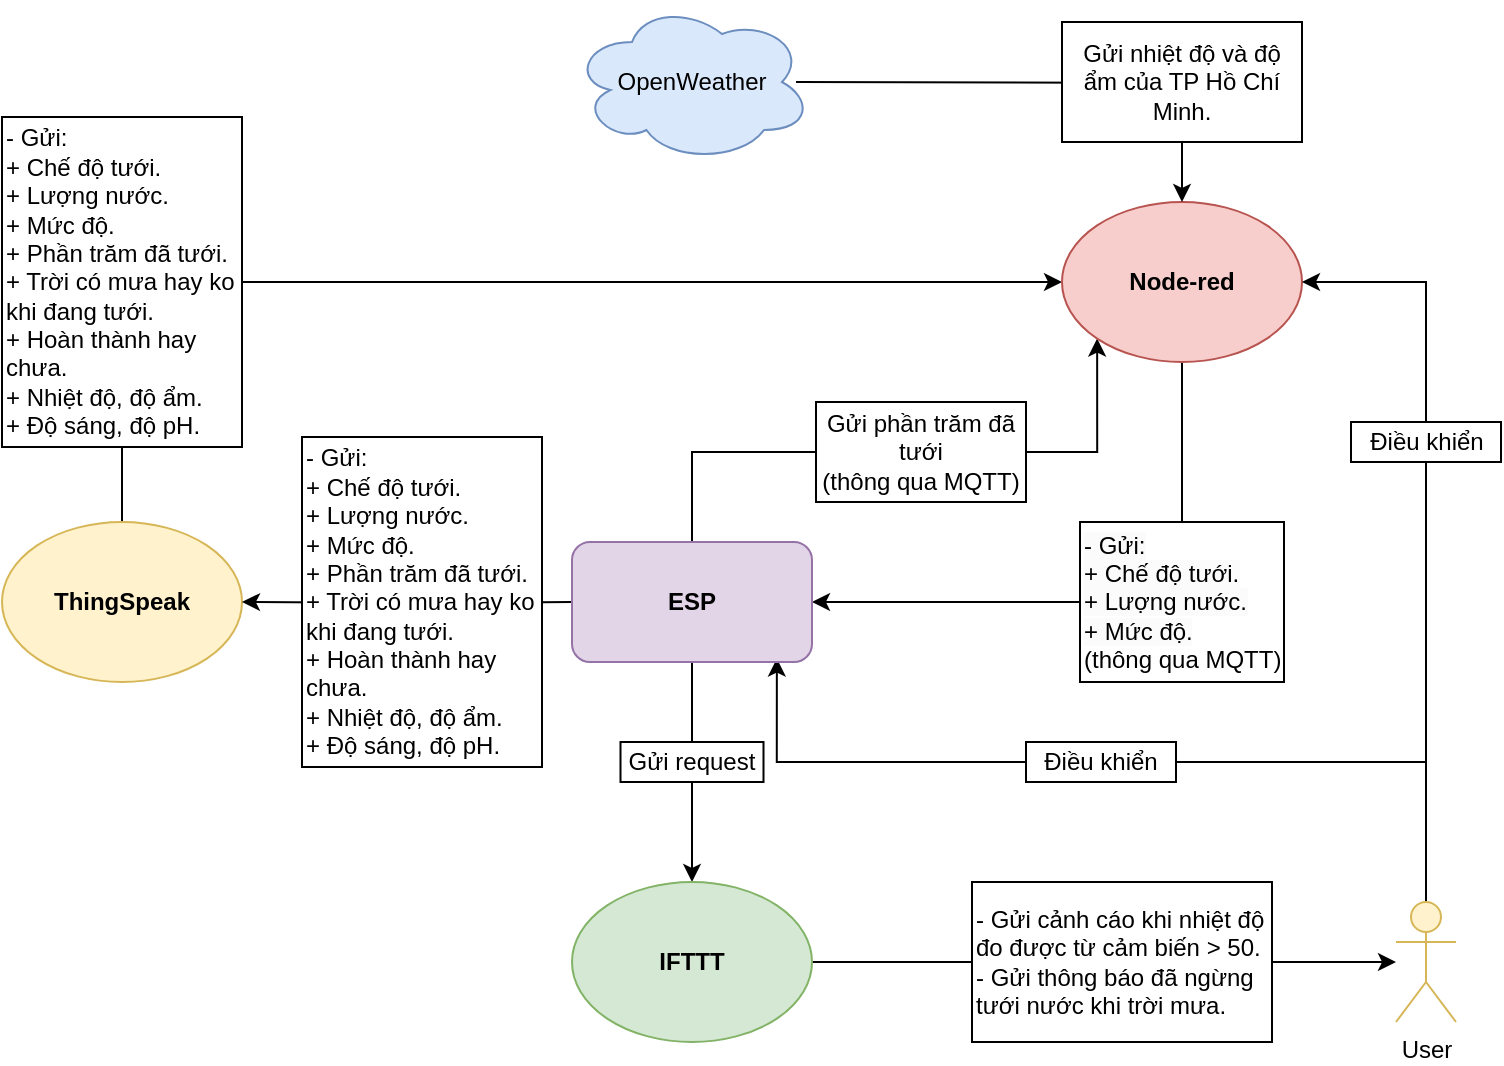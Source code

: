 <mxfile version="20.7.4" type="google"><diagram id="TeL6eDWhi68i4L-58g6g" name="Page-1"><mxGraphModel grid="1" page="1" gridSize="10" guides="1" tooltips="1" connect="1" arrows="1" fold="1" pageScale="1" pageWidth="850" pageHeight="1100" math="0" shadow="0"><root><mxCell id="0"/><mxCell id="1" parent="0"/><mxCell id="RudtHVUUtczuIDo70ziZ-17" style="edgeStyle=orthogonalEdgeStyle;rounded=0;orthogonalLoop=1;jettySize=auto;html=1;entryX=0;entryY=0.5;entryDx=0;entryDy=0;" edge="1" parent="1" source="RudtHVUUtczuIDo70ziZ-2" target="RudtHVUUtczuIDo70ziZ-4"><mxGeometry relative="1" as="geometry"><mxPoint x="93" y="270" as="targetPoint"/><Array as="points"><mxPoint x="93" y="280"/></Array></mxGeometry></mxCell><mxCell id="RudtHVUUtczuIDo70ziZ-2" value="ThingSpeak" style="ellipse;whiteSpace=wrap;html=1;fillColor=#fff2cc;strokeColor=#d6b656;fontStyle=1" vertex="1" parent="1"><mxGeometry x="33" y="400" width="120" height="80" as="geometry"/></mxCell><mxCell id="RudtHVUUtczuIDo70ziZ-16" style="edgeStyle=orthogonalEdgeStyle;rounded=0;orthogonalLoop=1;jettySize=auto;html=1;entryX=1;entryY=0.5;entryDx=0;entryDy=0;" edge="1" parent="1" target="RudtHVUUtczuIDo70ziZ-2"><mxGeometry relative="1" as="geometry"><mxPoint x="318.0" y="440" as="sourcePoint"/></mxGeometry></mxCell><mxCell id="RudtHVUUtczuIDo70ziZ-30" style="edgeStyle=orthogonalEdgeStyle;rounded=0;orthogonalLoop=1;jettySize=auto;html=1;entryX=0.5;entryY=0;entryDx=0;entryDy=0;exitX=0.5;exitY=1;exitDx=0;exitDy=0;" edge="1" parent="1" source="RudtHVUUtczuIDo70ziZ-45" target="RudtHVUUtczuIDo70ziZ-29"><mxGeometry relative="1" as="geometry"><mxPoint x="378.0" y="480" as="sourcePoint"/></mxGeometry></mxCell><mxCell id="RudtHVUUtczuIDo70ziZ-38" style="edgeStyle=orthogonalEdgeStyle;rounded=0;orthogonalLoop=1;jettySize=auto;html=1;exitX=0.5;exitY=0;exitDx=0;exitDy=0;entryX=0;entryY=1;entryDx=0;entryDy=0;" edge="1" parent="1" source="RudtHVUUtczuIDo70ziZ-45" target="RudtHVUUtczuIDo70ziZ-4"><mxGeometry relative="1" as="geometry"><mxPoint x="378.0" y="400" as="sourcePoint"/></mxGeometry></mxCell><mxCell id="RudtHVUUtczuIDo70ziZ-13" style="edgeStyle=orthogonalEdgeStyle;rounded=0;orthogonalLoop=1;jettySize=auto;html=1;exitX=0.5;exitY=1;exitDx=0;exitDy=0;entryX=1;entryY=0.5;entryDx=0;entryDy=0;" edge="1" parent="1" source="RudtHVUUtczuIDo70ziZ-4"><mxGeometry x="-0.839" y="52" relative="1" as="geometry"><mxPoint x="438.0" y="440" as="targetPoint"/><Array as="points"><mxPoint x="623" y="440"/></Array><mxPoint as="offset"/></mxGeometry></mxCell><mxCell id="RudtHVUUtczuIDo70ziZ-4" value="Node-red" style="ellipse;whiteSpace=wrap;html=1;fillColor=#f8cecc;strokeColor=#b85450;fontStyle=1" vertex="1" parent="1"><mxGeometry x="563" y="240" width="120" height="80" as="geometry"/></mxCell><mxCell id="RudtHVUUtczuIDo70ziZ-37" style="edgeStyle=orthogonalEdgeStyle;rounded=0;orthogonalLoop=1;jettySize=auto;html=1;entryX=1;entryY=1;entryDx=0;entryDy=0;" edge="1" parent="1" source="RudtHVUUtczuIDo70ziZ-6"><mxGeometry relative="1" as="geometry"><mxPoint x="420.426" y="468.284" as="targetPoint"/><Array as="points"><mxPoint x="745" y="520"/><mxPoint x="420" y="520"/></Array></mxGeometry></mxCell><mxCell id="RudtHVUUtczuIDo70ziZ-41" style="edgeStyle=orthogonalEdgeStyle;rounded=0;orthogonalLoop=1;jettySize=auto;html=1;entryX=1;entryY=0.5;entryDx=0;entryDy=0;" edge="1" parent="1" source="RudtHVUUtczuIDo70ziZ-6" target="RudtHVUUtczuIDo70ziZ-4"><mxGeometry relative="1" as="geometry"><Array as="points"><mxPoint x="745" y="280"/></Array></mxGeometry></mxCell><mxCell id="RudtHVUUtczuIDo70ziZ-6" value="User" style="shape=umlActor;verticalLabelPosition=bottom;verticalAlign=top;html=1;outlineConnect=0;fillColor=#fff2cc;strokeColor=#d6b656;" vertex="1" parent="1"><mxGeometry x="730" y="590" width="30" height="60" as="geometry"/></mxCell><mxCell id="RudtHVUUtczuIDo70ziZ-14" value="&lt;span style=&quot;color: rgb(0, 0, 0); font-family: Helvetica; font-size: 12px; font-style: normal; font-variant-ligatures: normal; font-variant-caps: normal; font-weight: 400; letter-spacing: normal; orphans: 2; text-align: left; text-indent: 0px; text-transform: none; widows: 2; word-spacing: 0px; -webkit-text-stroke-width: 0px; background-color: rgb(251, 251, 251); text-decoration-thickness: initial; text-decoration-style: initial; text-decoration-color: initial; float: none; display: inline !important;&quot;&gt;- Gửi:&lt;/span&gt;&lt;br style=&quot;border-color: var(--border-color); color: rgb(0, 0, 0); font-family: Helvetica; font-size: 12px; font-style: normal; font-variant-ligatures: normal; font-variant-caps: normal; font-weight: 400; letter-spacing: normal; orphans: 2; text-align: left; text-indent: 0px; text-transform: none; widows: 2; word-spacing: 0px; -webkit-text-stroke-width: 0px; background-color: rgb(251, 251, 251); text-decoration-thickness: initial; text-decoration-style: initial; text-decoration-color: initial;&quot;&gt;&lt;span style=&quot;color: rgb(0, 0, 0); font-family: Helvetica; font-size: 12px; font-style: normal; font-variant-ligatures: normal; font-variant-caps: normal; font-weight: 400; letter-spacing: normal; orphans: 2; text-align: left; text-indent: 0px; text-transform: none; widows: 2; word-spacing: 0px; -webkit-text-stroke-width: 0px; background-color: rgb(251, 251, 251); text-decoration-thickness: initial; text-decoration-style: initial; text-decoration-color: initial; float: none; display: inline !important;&quot;&gt;+ Chế độ tưới.&lt;/span&gt;&lt;br style=&quot;border-color: var(--border-color); color: rgb(0, 0, 0); font-family: Helvetica; font-size: 12px; font-style: normal; font-variant-ligatures: normal; font-variant-caps: normal; font-weight: 400; letter-spacing: normal; orphans: 2; text-align: left; text-indent: 0px; text-transform: none; widows: 2; word-spacing: 0px; -webkit-text-stroke-width: 0px; background-color: rgb(251, 251, 251); text-decoration-thickness: initial; text-decoration-style: initial; text-decoration-color: initial;&quot;&gt;&lt;span style=&quot;color: rgb(0, 0, 0); font-family: Helvetica; font-size: 12px; font-style: normal; font-variant-ligatures: normal; font-variant-caps: normal; font-weight: 400; letter-spacing: normal; orphans: 2; text-align: left; text-indent: 0px; text-transform: none; widows: 2; word-spacing: 0px; -webkit-text-stroke-width: 0px; background-color: rgb(251, 251, 251); text-decoration-thickness: initial; text-decoration-style: initial; text-decoration-color: initial; float: none; display: inline !important;&quot;&gt;+ Lượng nước.&lt;/span&gt;&lt;br style=&quot;border-color: var(--border-color); color: rgb(0, 0, 0); font-family: Helvetica; font-size: 12px; font-style: normal; font-variant-ligatures: normal; font-variant-caps: normal; font-weight: 400; letter-spacing: normal; orphans: 2; text-align: left; text-indent: 0px; text-transform: none; widows: 2; word-spacing: 0px; -webkit-text-stroke-width: 0px; background-color: rgb(251, 251, 251); text-decoration-thickness: initial; text-decoration-style: initial; text-decoration-color: initial;&quot;&gt;&lt;span style=&quot;color: rgb(0, 0, 0); font-family: Helvetica; font-size: 12px; font-style: normal; font-variant-ligatures: normal; font-variant-caps: normal; font-weight: 400; letter-spacing: normal; orphans: 2; text-align: left; text-indent: 0px; text-transform: none; widows: 2; word-spacing: 0px; -webkit-text-stroke-width: 0px; background-color: rgb(251, 251, 251); text-decoration-thickness: initial; text-decoration-style: initial; text-decoration-color: initial; float: none; display: inline !important;&quot;&gt;+ Mức độ.&lt;br&gt;&lt;/span&gt;(thông qua MQTT)" style="rounded=0;whiteSpace=wrap;html=1;align=left;" vertex="1" parent="1"><mxGeometry x="572" y="400" width="102" height="80" as="geometry"/></mxCell><mxCell id="RudtHVUUtczuIDo70ziZ-18" value="- Gửi:&lt;br&gt;+ Chế độ tưới.&lt;br&gt;+ Lượng nước.&lt;br&gt;+ Mức độ.&lt;br&gt;+ Phần trăm đã tưới.&lt;br&gt;+ Trời có mưa hay ko khi đang tưới.&lt;br&gt;+ Hoàn thành hay chưa.&lt;br&gt;+ Nhiệt độ, độ ẩm.&lt;br&gt;+ Độ sáng, độ pH." style="rounded=0;whiteSpace=wrap;html=1;align=left;" vertex="1" parent="1"><mxGeometry x="33" y="197.5" width="120" height="165" as="geometry"/></mxCell><mxCell id="RudtHVUUtczuIDo70ziZ-43" style="edgeStyle=orthogonalEdgeStyle;rounded=0;orthogonalLoop=1;jettySize=auto;html=1;entryX=0.5;entryY=0;entryDx=0;entryDy=0;" edge="1" parent="1" target="RudtHVUUtczuIDo70ziZ-4"><mxGeometry relative="1" as="geometry"><mxPoint x="430" y="180.0" as="sourcePoint"/></mxGeometry></mxCell><mxCell id="RudtHVUUtczuIDo70ziZ-21" value="Gửi nhiệt độ và độ ẩm của TP Hồ Chí Minh." style="rounded=0;whiteSpace=wrap;html=1;align=center;" vertex="1" parent="1"><mxGeometry x="563" y="150" width="120" height="60" as="geometry"/></mxCell><mxCell id="RudtHVUUtczuIDo70ziZ-22" value="- Gửi:&lt;br&gt;+ Chế độ tưới.&lt;br&gt;+ Lượng nước.&lt;br&gt;+ Mức độ.&lt;br&gt;+ Phần trăm đã tưới.&lt;br&gt;+ Trời có mưa hay ko khi đang tưới.&lt;br&gt;+ Hoàn thành hay chưa.&lt;br&gt;+ Nhiệt độ, độ ẩm.&lt;br&gt;+ Độ sáng, độ pH." style="rounded=0;whiteSpace=wrap;html=1;align=left;" vertex="1" parent="1"><mxGeometry x="183" y="357.5" width="120" height="165" as="geometry"/></mxCell><mxCell id="RudtHVUUtczuIDo70ziZ-32" style="edgeStyle=orthogonalEdgeStyle;rounded=0;orthogonalLoop=1;jettySize=auto;html=1;" edge="1" parent="1" source="RudtHVUUtczuIDo70ziZ-29" target="RudtHVUUtczuIDo70ziZ-6"><mxGeometry relative="1" as="geometry"/></mxCell><mxCell id="RudtHVUUtczuIDo70ziZ-29" value="IFTTT" style="ellipse;whiteSpace=wrap;html=1;fontStyle=1;fillColor=#d5e8d4;strokeColor=#82b366;" vertex="1" parent="1"><mxGeometry x="318" y="580" width="120" height="80" as="geometry"/></mxCell><mxCell id="RudtHVUUtczuIDo70ziZ-31" value="Gửi request" style="rounded=0;whiteSpace=wrap;html=1;" vertex="1" parent="1"><mxGeometry x="342.25" y="510" width="71.5" height="20" as="geometry"/></mxCell><mxCell id="RudtHVUUtczuIDo70ziZ-7" value="- Gửi cảnh cáo khi nhiệt độ đo được từ cảm biến &amp;gt; 50.&lt;br&gt;- Gửi thông báo đã ngừng tưới nước khi trời mưa." style="rounded=0;whiteSpace=wrap;html=1;align=left;" vertex="1" parent="1"><mxGeometry x="518" y="580" width="150" height="80" as="geometry"/></mxCell><mxCell id="RudtHVUUtczuIDo70ziZ-34" value="Điều khiển" style="rounded=0;whiteSpace=wrap;html=1;" vertex="1" parent="1"><mxGeometry x="545" y="510" width="75" height="20" as="geometry"/></mxCell><mxCell id="RudtHVUUtczuIDo70ziZ-39" value="Gửi phần trăm đã tưới&lt;br&gt;(thông qua MQTT)" style="rounded=0;whiteSpace=wrap;html=1;" vertex="1" parent="1"><mxGeometry x="440" y="340" width="105" height="50" as="geometry"/></mxCell><mxCell id="RudtHVUUtczuIDo70ziZ-42" value="Điều khiển" style="rounded=0;whiteSpace=wrap;html=1;" vertex="1" parent="1"><mxGeometry x="707.5" y="350" width="75" height="20" as="geometry"/></mxCell><mxCell id="RudtHVUUtczuIDo70ziZ-44" value="OpenWeather" style="ellipse;shape=cloud;whiteSpace=wrap;html=1;fillColor=#dae8fc;strokeColor=#6c8ebf;" vertex="1" parent="1"><mxGeometry x="318" y="140" width="120" height="80" as="geometry"/></mxCell><mxCell id="RudtHVUUtczuIDo70ziZ-45" value="ESP" style="rounded=1;whiteSpace=wrap;html=1;fillColor=#e1d5e7;strokeColor=#9673a6;fontStyle=1" vertex="1" parent="1"><mxGeometry x="318" y="410" width="120" height="60" as="geometry"/></mxCell></root></mxGraphModel></diagram></mxfile>